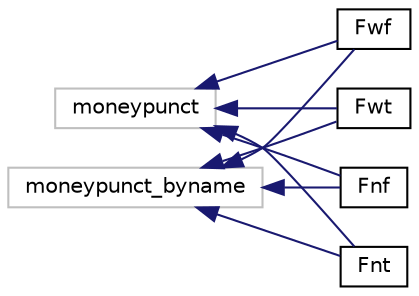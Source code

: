 digraph "Graphical Class Hierarchy"
{
  edge [fontname="Helvetica",fontsize="10",labelfontname="Helvetica",labelfontsize="10"];
  node [fontname="Helvetica",fontsize="10",shape=record];
  rankdir="LR";
  Node1879 [label="moneypunct",height=0.2,width=0.4,color="grey75", fillcolor="white", style="filled"];
  Node1879 -> Node0 [dir="back",color="midnightblue",fontsize="10",style="solid",fontname="Helvetica"];
  Node0 [label="Fnf",height=0.2,width=0.4,color="black", fillcolor="white", style="filled",URL="$class_fnf.html"];
  Node1879 -> Node1876 [dir="back",color="midnightblue",fontsize="10",style="solid",fontname="Helvetica"];
  Node1876 [label="Fnt",height=0.2,width=0.4,color="black", fillcolor="white", style="filled",URL="$class_fnt.html"];
  Node1879 -> Node1877 [dir="back",color="midnightblue",fontsize="10",style="solid",fontname="Helvetica"];
  Node1877 [label="Fwf",height=0.2,width=0.4,color="black", fillcolor="white", style="filled",URL="$class_fwf.html"];
  Node1879 -> Node1878 [dir="back",color="midnightblue",fontsize="10",style="solid",fontname="Helvetica"];
  Node1878 [label="Fwt",height=0.2,width=0.4,color="black", fillcolor="white", style="filled",URL="$class_fwt.html"];
  Node1874 [label="moneypunct_byname",height=0.2,width=0.4,color="grey75", fillcolor="white", style="filled"];
  Node1874 -> Node0 [dir="back",color="midnightblue",fontsize="10",style="solid",fontname="Helvetica"];
  Node1874 -> Node1876 [dir="back",color="midnightblue",fontsize="10",style="solid",fontname="Helvetica"];
  Node1874 -> Node1877 [dir="back",color="midnightblue",fontsize="10",style="solid",fontname="Helvetica"];
  Node1874 -> Node1878 [dir="back",color="midnightblue",fontsize="10",style="solid",fontname="Helvetica"];
}
